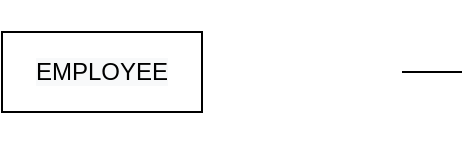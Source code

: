 <mxfile version="17.4.5" type="github" pages="2"><diagram id="sxyvrxhNYBf_u0REM2IC" name="Page-1"><mxGraphModel dx="680" dy="400" grid="1" gridSize="10" guides="1" tooltips="1" connect="1" arrows="0" fold="1" page="1" pageScale="1" pageWidth="827" pageHeight="1169" math="0" shadow="0"><root><mxCell id="0"/><mxCell id="1" parent="0"/><mxCell id="GNcBvDwg2JlfYzzT5uaM-5" value="&#10;&#10;&lt;span style=&quot;color: rgb(0, 0, 0); font-family: helvetica; font-size: 12px; font-style: normal; font-weight: 400; letter-spacing: normal; text-align: center; text-indent: 0px; text-transform: none; word-spacing: 0px; background-color: rgb(248, 249, 250); display: inline; float: none;&quot;&gt;EMPLOYEE&lt;/span&gt;&#10;&#10;" style="whiteSpace=wrap;html=1;align=center;" vertex="1" parent="1"><mxGeometry x="120" y="200" width="100" height="40" as="geometry"/></mxCell><mxCell id="GNcBvDwg2JlfYzzT5uaM-6" value="" style="line;strokeWidth=1;rotatable=0;dashed=0;labelPosition=right;align=left;verticalAlign=middle;spacingTop=0;spacingLeft=6;points=[];portConstraint=eastwest;fillOpacity=100;" vertex="1" parent="1"><mxGeometry x="320" y="210" width="30" height="20" as="geometry"/></mxCell></root></mxGraphModel></diagram><diagram id="kQZuir-rbWtvmpyu54MD" name="Page-2"><mxGraphModel dx="680" dy="400" grid="1" gridSize="10" guides="1" tooltips="1" connect="1" arrows="1" fold="1" page="1" pageScale="1" pageWidth="827" pageHeight="1169" math="0" shadow="0"><root><mxCell id="0"/><mxCell id="1" parent="0"/><mxCell id="-Ugz1-Y9CRbyZrrpRGak-14" style="edgeStyle=orthogonalEdgeStyle;rounded=0;orthogonalLoop=1;jettySize=auto;html=1;exitX=0.25;exitY=0;exitDx=0;exitDy=0;fontFamily=Helvetica;fontSize=12;fontColor=default;entryX=0.5;entryY=1;entryDx=0;entryDy=0;" edge="1" parent="1" source="-Ugz1-Y9CRbyZrrpRGak-1" target="-Ugz1-Y9CRbyZrrpRGak-10"><mxGeometry relative="1" as="geometry"><mxPoint x="195" y="150" as="targetPoint"/></mxGeometry></mxCell><mxCell id="-Ugz1-Y9CRbyZrrpRGak-22" style="edgeStyle=orthogonalEdgeStyle;rounded=0;orthogonalLoop=1;jettySize=auto;html=1;exitX=0.75;exitY=0;exitDx=0;exitDy=0;entryX=0.5;entryY=1;entryDx=0;entryDy=0;fontFamily=Helvetica;fontSize=12;fontColor=default;" edge="1" parent="1" source="-Ugz1-Y9CRbyZrrpRGak-1" target="-Ugz1-Y9CRbyZrrpRGak-15"><mxGeometry relative="1" as="geometry"/></mxCell><mxCell id="-Ugz1-Y9CRbyZrrpRGak-24" style="edgeStyle=orthogonalEdgeStyle;rounded=0;orthogonalLoop=1;jettySize=auto;html=1;exitX=1;exitY=0.25;exitDx=0;exitDy=0;entryX=0.5;entryY=1;entryDx=0;entryDy=0;fontFamily=Helvetica;fontSize=12;fontColor=default;" edge="1" parent="1" source="-Ugz1-Y9CRbyZrrpRGak-1" target="-Ugz1-Y9CRbyZrrpRGak-18"><mxGeometry relative="1" as="geometry"/></mxCell><mxCell id="-Ugz1-Y9CRbyZrrpRGak-28" style="edgeStyle=orthogonalEdgeStyle;rounded=0;orthogonalLoop=1;jettySize=auto;html=1;exitX=0;exitY=0;exitDx=0;exitDy=0;entryX=0.5;entryY=1;entryDx=0;entryDy=0;fontFamily=Helvetica;fontSize=12;fontColor=default;" edge="1" parent="1" source="-Ugz1-Y9CRbyZrrpRGak-1" target="-Ugz1-Y9CRbyZrrpRGak-19"><mxGeometry relative="1" as="geometry"/></mxCell><mxCell id="-Ugz1-Y9CRbyZrrpRGak-30" style="edgeStyle=orthogonalEdgeStyle;rounded=0;orthogonalLoop=1;jettySize=auto;html=1;exitX=0.5;exitY=0;exitDx=0;exitDy=0;fontFamily=Helvetica;fontSize=12;fontColor=default;" edge="1" parent="1" source="-Ugz1-Y9CRbyZrrpRGak-1" target="-Ugz1-Y9CRbyZrrpRGak-29"><mxGeometry relative="1" as="geometry"/></mxCell><mxCell id="-Ugz1-Y9CRbyZrrpRGak-50" value="" style="edgeStyle=orthogonalEdgeStyle;rounded=0;orthogonalLoop=1;jettySize=auto;html=1;fontFamily=Helvetica;fontSize=12;fontColor=default;strokeWidth=1;" edge="1" parent="1" source="-Ugz1-Y9CRbyZrrpRGak-1" target="-Ugz1-Y9CRbyZrrpRGak-49"><mxGeometry relative="1" as="geometry"/></mxCell><mxCell id="-Ugz1-Y9CRbyZrrpRGak-61" style="edgeStyle=orthogonalEdgeStyle;rounded=0;orthogonalLoop=1;jettySize=auto;html=1;exitX=0;exitY=0;exitDx=0;exitDy=0;fontFamily=Helvetica;fontSize=12;fontColor=default;strokeWidth=1;" edge="1" parent="1" source="-Ugz1-Y9CRbyZrrpRGak-1" target="-Ugz1-Y9CRbyZrrpRGak-34"><mxGeometry relative="1" as="geometry"/></mxCell><mxCell id="-Ugz1-Y9CRbyZrrpRGak-83" value="" style="edgeStyle=orthogonalEdgeStyle;rounded=0;orthogonalLoop=1;jettySize=auto;html=1;fontFamily=Helvetica;fontSize=12;fontColor=default;strokeWidth=1;" edge="1" parent="1" source="-Ugz1-Y9CRbyZrrpRGak-1"><mxGeometry relative="1" as="geometry"><mxPoint x="80" y="230" as="targetPoint"/></mxGeometry></mxCell><mxCell id="-Ugz1-Y9CRbyZrrpRGak-1" value="&#10;&#10;&lt;span style=&quot;color: rgb(0, 0, 0); font-family: helvetica; font-size: 12px; font-style: normal; font-weight: 400; letter-spacing: normal; text-align: center; text-indent: 0px; text-transform: none; word-spacing: 0px; background-color: rgb(248, 249, 250); display: inline; float: none;&quot;&gt;EMPLOYEE&lt;/span&gt;&#10;&#10;" style="whiteSpace=wrap;html=1;align=center;" vertex="1" parent="1"><mxGeometry x="170" y="210" width="100" height="40" as="geometry"/></mxCell><mxCell id="-Ugz1-Y9CRbyZrrpRGak-10" value="sex" style="ellipse;whiteSpace=wrap;html=1;" vertex="1" parent="1"><mxGeometry x="160" y="120" width="50" height="20" as="geometry"/></mxCell><mxCell id="-Ugz1-Y9CRbyZrrpRGak-25" style="edgeStyle=orthogonalEdgeStyle;rounded=0;orthogonalLoop=1;jettySize=auto;html=1;exitX=0;exitY=0;exitDx=0;exitDy=0;fontFamily=Helvetica;fontSize=12;fontColor=default;" edge="1" parent="1" source="-Ugz1-Y9CRbyZrrpRGak-15" target="-Ugz1-Y9CRbyZrrpRGak-21"><mxGeometry relative="1" as="geometry"/></mxCell><mxCell id="-Ugz1-Y9CRbyZrrpRGak-26" style="edgeStyle=orthogonalEdgeStyle;rounded=0;orthogonalLoop=1;jettySize=auto;html=1;exitX=0.5;exitY=0;exitDx=0;exitDy=0;entryX=0.5;entryY=1;entryDx=0;entryDy=0;fontFamily=Helvetica;fontSize=12;fontColor=default;" edge="1" parent="1" source="-Ugz1-Y9CRbyZrrpRGak-15" target="-Ugz1-Y9CRbyZrrpRGak-20"><mxGeometry relative="1" as="geometry"/></mxCell><mxCell id="-Ugz1-Y9CRbyZrrpRGak-27" style="edgeStyle=orthogonalEdgeStyle;rounded=0;orthogonalLoop=1;jettySize=auto;html=1;exitX=1;exitY=0;exitDx=0;exitDy=0;entryX=0.5;entryY=1;entryDx=0;entryDy=0;fontFamily=Helvetica;fontSize=12;fontColor=default;" edge="1" parent="1" source="-Ugz1-Y9CRbyZrrpRGak-15" target="-Ugz1-Y9CRbyZrrpRGak-16"><mxGeometry relative="1" as="geometry"/></mxCell><mxCell id="-Ugz1-Y9CRbyZrrpRGak-15" value="name" style="ellipse;whiteSpace=wrap;html=1;align=center;shadow=0;labelBackgroundColor=default;fontFamily=Helvetica;fontSize=12;fontColor=default;strokeColor=default;strokeWidth=1;fillColor=default;gradientColor=none;opacity=90;" vertex="1" parent="1"><mxGeometry x="230" y="130" width="50" height="20" as="geometry"/></mxCell><mxCell id="-Ugz1-Y9CRbyZrrpRGak-16" value="MI" style="ellipse;whiteSpace=wrap;html=1;" vertex="1" parent="1"><mxGeometry x="270" y="80" width="50" height="20" as="geometry"/></mxCell><mxCell id="-Ugz1-Y9CRbyZrrpRGak-18" value="salary" style="ellipse;whiteSpace=wrap;html=1;" vertex="1" parent="1"><mxGeometry x="270" y="160" width="50" height="20" as="geometry"/></mxCell><mxCell id="-Ugz1-Y9CRbyZrrpRGak-19" value="address" style="ellipse;whiteSpace=wrap;html=1;align=center;shadow=0;labelBackgroundColor=default;fontFamily=Helvetica;fontSize=12;fontColor=default;strokeColor=default;strokeWidth=1;fillColor=default;gradientColor=none;opacity=90;" vertex="1" parent="1"><mxGeometry x="100" y="120" width="50" height="20" as="geometry"/></mxCell><mxCell id="-Ugz1-Y9CRbyZrrpRGak-20" value="Lname" style="ellipse;whiteSpace=wrap;html=1;" vertex="1" parent="1"><mxGeometry x="230" y="50" width="50" height="20" as="geometry"/></mxCell><mxCell id="-Ugz1-Y9CRbyZrrpRGak-21" value="Fname" style="ellipse;whiteSpace=wrap;html=1;align=center;shadow=0;labelBackgroundColor=default;fontFamily=Helvetica;fontSize=12;fontColor=default;strokeColor=default;strokeWidth=1;fillColor=default;gradientColor=none;opacity=90;" vertex="1" parent="1"><mxGeometry x="190" y="80" width="50" height="20" as="geometry"/></mxCell><mxCell id="-Ugz1-Y9CRbyZrrpRGak-29" value="SSN" style="ellipse;whiteSpace=wrap;html=1;align=center;fontStyle=4;shadow=0;labelBackgroundColor=default;fontFamily=Helvetica;fontSize=12;fontColor=default;strokeColor=default;strokeWidth=1;fillColor=default;gradientColor=none;opacity=90;" vertex="1" parent="1"><mxGeometry x="197" y="150" width="46" height="20" as="geometry"/></mxCell><mxCell id="-Ugz1-Y9CRbyZrrpRGak-34" value="birth date" style="ellipse;whiteSpace=wrap;html=1;align=center;shadow=0;labelBackgroundColor=default;fontFamily=Helvetica;fontSize=12;fontColor=default;strokeColor=default;strokeWidth=1;fillColor=default;gradientColor=none;opacity=90;" vertex="1" parent="1"><mxGeometry x="50" y="160" width="60" height="20" as="geometry"/></mxCell><mxCell id="-Ugz1-Y9CRbyZrrpRGak-39" value="" style="endArrow=none;html=1;rounded=0;fontFamily=Helvetica;fontSize=12;fontColor=default;strokeWidth=1;" edge="1" parent="1" target="-Ugz1-Y9CRbyZrrpRGak-44"><mxGeometry relative="1" as="geometry"><mxPoint x="120" y="229.57" as="sourcePoint"/><mxPoint x="170" y="229.57" as="targetPoint"/></mxGeometry></mxCell><mxCell id="-Ugz1-Y9CRbyZrrpRGak-40" value="1" style="resizable=0;html=1;align=right;verticalAlign=bottom;shadow=0;labelBackgroundColor=default;fontFamily=Helvetica;fontSize=12;fontColor=default;strokeColor=default;strokeWidth=1;fillColor=default;gradientColor=none;opacity=90;" connectable="0" vertex="1" parent="-Ugz1-Y9CRbyZrrpRGak-39"><mxGeometry x="1" relative="1" as="geometry"/></mxCell><mxCell id="-Ugz1-Y9CRbyZrrpRGak-44" value="&lt;span&gt;SUPERVISION&lt;/span&gt;" style="shape=rhombus;perimeter=rhombusPerimeter;whiteSpace=wrap;html=1;align=center;shadow=0;labelBackgroundColor=default;fontFamily=Helvetica;fontSize=12;fontColor=default;strokeColor=default;strokeWidth=1;fillColor=default;gradientColor=none;opacity=90;" vertex="1" parent="1"><mxGeometry y="200" width="120" height="60" as="geometry"/></mxCell><mxCell id="-Ugz1-Y9CRbyZrrpRGak-55" style="edgeStyle=orthogonalEdgeStyle;rounded=0;orthogonalLoop=1;jettySize=auto;html=1;exitX=0;exitY=0.5;exitDx=0;exitDy=0;entryX=1;entryY=0.5;entryDx=0;entryDy=0;fontFamily=Helvetica;fontSize=12;fontColor=default;strokeWidth=1;" edge="1" parent="1" source="-Ugz1-Y9CRbyZrrpRGak-49" target="-Ugz1-Y9CRbyZrrpRGak-51"><mxGeometry relative="1" as="geometry"/></mxCell><mxCell id="-Ugz1-Y9CRbyZrrpRGak-57" style="edgeStyle=orthogonalEdgeStyle;rounded=0;orthogonalLoop=1;jettySize=auto;html=1;exitX=0.5;exitY=1;exitDx=0;exitDy=0;entryX=0.386;entryY=0.043;entryDx=0;entryDy=0;entryPerimeter=0;fontFamily=Helvetica;fontSize=12;fontColor=default;strokeWidth=1;" edge="1" parent="1" source="-Ugz1-Y9CRbyZrrpRGak-49" target="-Ugz1-Y9CRbyZrrpRGak-53"><mxGeometry relative="1" as="geometry"/></mxCell><mxCell id="-Ugz1-Y9CRbyZrrpRGak-58" style="edgeStyle=orthogonalEdgeStyle;rounded=0;orthogonalLoop=1;jettySize=auto;html=1;exitX=1;exitY=0.5;exitDx=0;exitDy=0;entryX=0.5;entryY=0;entryDx=0;entryDy=0;fontFamily=Helvetica;fontSize=12;fontColor=default;strokeWidth=1;" edge="1" parent="1" source="-Ugz1-Y9CRbyZrrpRGak-49" target="-Ugz1-Y9CRbyZrrpRGak-54"><mxGeometry relative="1" as="geometry"/></mxCell><mxCell id="-Ugz1-Y9CRbyZrrpRGak-59" style="edgeStyle=orthogonalEdgeStyle;rounded=0;orthogonalLoop=1;jettySize=auto;html=1;exitX=0;exitY=1;exitDx=0;exitDy=0;entryX=0.667;entryY=0;entryDx=0;entryDy=0;entryPerimeter=0;fontFamily=Helvetica;fontSize=12;fontColor=default;strokeWidth=1;" edge="1" parent="1" source="-Ugz1-Y9CRbyZrrpRGak-49" target="-Ugz1-Y9CRbyZrrpRGak-52"><mxGeometry relative="1" as="geometry"/></mxCell><mxCell id="-Ugz1-Y9CRbyZrrpRGak-49" value="DEPENDENTS OF" style="rhombus;whiteSpace=wrap;html=1;" vertex="1" parent="1"><mxGeometry x="108.75" y="300" width="122.5" height="50" as="geometry"/></mxCell><mxCell id="-Ugz1-Y9CRbyZrrpRGak-51" value="birth date" style="ellipse;whiteSpace=wrap;html=1;align=center;shadow=0;labelBackgroundColor=default;fontFamily=Helvetica;fontSize=12;fontColor=default;strokeColor=default;strokeWidth=1;fillColor=default;gradientColor=none;opacity=90;" vertex="1" parent="1"><mxGeometry x="10" y="340" width="60" height="20" as="geometry"/></mxCell><mxCell id="-Ugz1-Y9CRbyZrrpRGak-52" value="name" style="ellipse;whiteSpace=wrap;html=1;align=center;shadow=0;labelBackgroundColor=default;fontFamily=Helvetica;fontSize=12;fontColor=default;strokeColor=default;strokeWidth=1;fillColor=default;gradientColor=none;opacity=90;" vertex="1" parent="1"><mxGeometry x="80" y="370" width="60" height="20" as="geometry"/></mxCell><mxCell id="-Ugz1-Y9CRbyZrrpRGak-53" value="relationship" style="ellipse;whiteSpace=wrap;html=1;align=center;shadow=0;labelBackgroundColor=default;fontFamily=Helvetica;fontSize=12;fontColor=default;strokeColor=default;strokeWidth=1;fillColor=default;gradientColor=none;opacity=90;" vertex="1" parent="1"><mxGeometry x="160" y="370" width="80" height="30" as="geometry"/></mxCell><mxCell id="-Ugz1-Y9CRbyZrrpRGak-54" value="sex" style="ellipse;whiteSpace=wrap;html=1;align=center;shadow=0;labelBackgroundColor=default;fontFamily=Helvetica;fontSize=12;fontColor=default;strokeColor=default;strokeWidth=1;fillColor=default;gradientColor=none;opacity=90;" vertex="1" parent="1"><mxGeometry x="250" y="350" width="50" height="20" as="geometry"/></mxCell><mxCell id="-Ugz1-Y9CRbyZrrpRGak-64" value="WORKS FOR" style="rhombus;whiteSpace=wrap;html=1;" vertex="1" parent="1"><mxGeometry x="354" y="180" width="120" height="70" as="geometry"/></mxCell><mxCell id="-Ugz1-Y9CRbyZrrpRGak-66" value="" style="endArrow=none;html=1;rounded=0;fontFamily=Helvetica;fontSize=12;fontColor=default;strokeWidth=1;entryX=0;entryY=0.5;entryDx=0;entryDy=0;" edge="1" parent="1" target="-Ugz1-Y9CRbyZrrpRGak-64"><mxGeometry relative="1" as="geometry"><mxPoint x="270" y="229.57" as="sourcePoint"/><mxPoint x="350" y="229.57" as="targetPoint"/></mxGeometry></mxCell><mxCell id="-Ugz1-Y9CRbyZrrpRGak-67" value="N" style="resizable=0;html=1;align=right;verticalAlign=bottom;shadow=0;labelBackgroundColor=default;fontFamily=Helvetica;fontSize=12;fontColor=default;strokeColor=default;strokeWidth=1;fillColor=default;gradientColor=none;opacity=90;" connectable="0" vertex="1" parent="-Ugz1-Y9CRbyZrrpRGak-66"><mxGeometry x="1" relative="1" as="geometry"/></mxCell><mxCell id="-Ugz1-Y9CRbyZrrpRGak-71" value="DEPARTMENT" style="whiteSpace=wrap;html=1;align=center;shadow=0;labelBackgroundColor=default;fontFamily=Helvetica;fontSize=12;fontColor=default;strokeColor=default;strokeWidth=1;fillColor=default;gradientColor=none;opacity=90;" vertex="1" parent="1"><mxGeometry x="530" y="200" width="100" height="30" as="geometry"/></mxCell><mxCell id="-Ugz1-Y9CRbyZrrpRGak-72" value="" style="endArrow=none;html=1;rounded=0;fontFamily=Helvetica;fontSize=12;fontColor=default;strokeWidth=1;exitX=0.967;exitY=0.494;exitDx=0;exitDy=0;exitPerimeter=0;" edge="1" parent="1" source="-Ugz1-Y9CRbyZrrpRGak-64"><mxGeometry relative="1" as="geometry"><mxPoint x="480" y="214.57" as="sourcePoint"/><mxPoint x="530" y="214.57" as="targetPoint"/></mxGeometry></mxCell><mxCell id="-Ugz1-Y9CRbyZrrpRGak-73" value="1" style="resizable=0;html=1;align=right;verticalAlign=bottom;shadow=0;labelBackgroundColor=default;fontFamily=Helvetica;fontSize=12;fontColor=default;strokeColor=default;strokeWidth=1;fillColor=default;gradientColor=none;opacity=90;" connectable="0" vertex="1" parent="-Ugz1-Y9CRbyZrrpRGak-72"><mxGeometry x="1" relative="1" as="geometry"/></mxCell><mxCell id="-Ugz1-Y9CRbyZrrpRGak-74" value="PROJE" style="whiteSpace=wrap;html=1;align=center;shadow=0;labelBackgroundColor=default;fontFamily=Helvetica;fontSize=12;fontColor=default;strokeColor=default;strokeWidth=1;fillColor=default;gradientColor=none;opacity=90;" vertex="1" parent="1"><mxGeometry x="540" y="285" width="100" height="40" as="geometry"/></mxCell><mxCell id="-Ugz1-Y9CRbyZrrpRGak-75" value="&lt;span style=&quot;background-color: rgb(248 , 249 , 250)&quot;&gt;WORKS ON&lt;/span&gt;" style="shape=rhombus;perimeter=rhombusPerimeter;whiteSpace=wrap;html=1;align=center;shadow=0;labelBackgroundColor=default;fontFamily=Helvetica;fontSize=12;fontColor=default;strokeColor=default;strokeWidth=1;fillColor=default;gradientColor=none;opacity=90;" vertex="1" parent="1"><mxGeometry x="354" y="280" width="116" height="50" as="geometry"/></mxCell><mxCell id="-Ugz1-Y9CRbyZrrpRGak-78" value="" style="endArrow=none;html=1;rounded=0;fontFamily=Helvetica;fontSize=12;fontColor=default;strokeWidth=1;" edge="1" parent="1" target="-Ugz1-Y9CRbyZrrpRGak-75"><mxGeometry relative="1" as="geometry"><mxPoint x="270" y="249.13" as="sourcePoint"/><mxPoint x="330" y="249.13" as="targetPoint"/></mxGeometry></mxCell><mxCell id="-Ugz1-Y9CRbyZrrpRGak-79" value="N" style="resizable=0;html=1;align=right;verticalAlign=bottom;shadow=0;labelBackgroundColor=default;fontFamily=Helvetica;fontSize=12;fontColor=default;strokeColor=default;strokeWidth=1;fillColor=default;gradientColor=none;opacity=90;" connectable="0" vertex="1" parent="-Ugz1-Y9CRbyZrrpRGak-78"><mxGeometry x="1" relative="1" as="geometry"/></mxCell><mxCell id="-Ugz1-Y9CRbyZrrpRGak-80" value="" style="endArrow=none;html=1;rounded=0;fontFamily=Helvetica;fontSize=12;fontColor=default;strokeWidth=1;entryX=0;entryY=0.5;entryDx=0;entryDy=0;" edge="1" parent="1" target="-Ugz1-Y9CRbyZrrpRGak-74"><mxGeometry relative="1" as="geometry"><mxPoint x="470" y="304.57" as="sourcePoint"/><mxPoint x="570" y="305" as="targetPoint"/></mxGeometry></mxCell><mxCell id="-Ugz1-Y9CRbyZrrpRGak-81" value="1" style="resizable=0;html=1;align=right;verticalAlign=bottom;shadow=0;labelBackgroundColor=default;fontFamily=Helvetica;fontSize=12;fontColor=default;strokeColor=default;strokeWidth=1;fillColor=default;gradientColor=none;opacity=90;" connectable="0" vertex="1" parent="-Ugz1-Y9CRbyZrrpRGak-80"><mxGeometry x="1" relative="1" as="geometry"/></mxCell><mxCell id="-Ugz1-Y9CRbyZrrpRGak-86" value="" style="endArrow=none;html=1;rounded=0;fontFamily=Helvetica;fontSize=12;fontColor=default;strokeWidth=1;" edge="1" parent="1"><mxGeometry relative="1" as="geometry"><mxPoint x="250" y="250" as="sourcePoint"/><mxPoint x="410" y="250" as="targetPoint"/></mxGeometry></mxCell><mxCell id="-Ugz1-Y9CRbyZrrpRGak-87" value="1" style="resizable=0;html=1;align=right;verticalAlign=bottom;shadow=0;labelBackgroundColor=default;fontFamily=Helvetica;fontSize=12;fontColor=default;strokeColor=default;strokeWidth=1;fillColor=default;gradientColor=none;opacity=90;" connectable="0" vertex="1" parent="-Ugz1-Y9CRbyZrrpRGak-86"><mxGeometry x="1" relative="1" as="geometry"/></mxCell><mxCell id="-Ugz1-Y9CRbyZrrpRGak-88" value="" style="endArrow=none;html=1;rounded=0;fontFamily=Helvetica;fontSize=12;fontColor=default;strokeWidth=1;entryX=0.5;entryY=1;entryDx=0;entryDy=0;" edge="1" parent="1" target="-Ugz1-Y9CRbyZrrpRGak-44"><mxGeometry relative="1" as="geometry"><mxPoint x="170" y="249.13" as="sourcePoint"/><mxPoint x="130" y="249.13" as="targetPoint"/></mxGeometry></mxCell><mxCell id="-Ugz1-Y9CRbyZrrpRGak-89" value="N" style="resizable=0;html=1;align=right;verticalAlign=bottom;shadow=0;labelBackgroundColor=default;fontFamily=Helvetica;fontSize=12;fontColor=default;strokeColor=default;strokeWidth=1;fillColor=default;gradientColor=none;opacity=90;" connectable="0" vertex="1" parent="-Ugz1-Y9CRbyZrrpRGak-88"><mxGeometry x="1" relative="1" as="geometry"/></mxCell></root></mxGraphModel></diagram></mxfile>